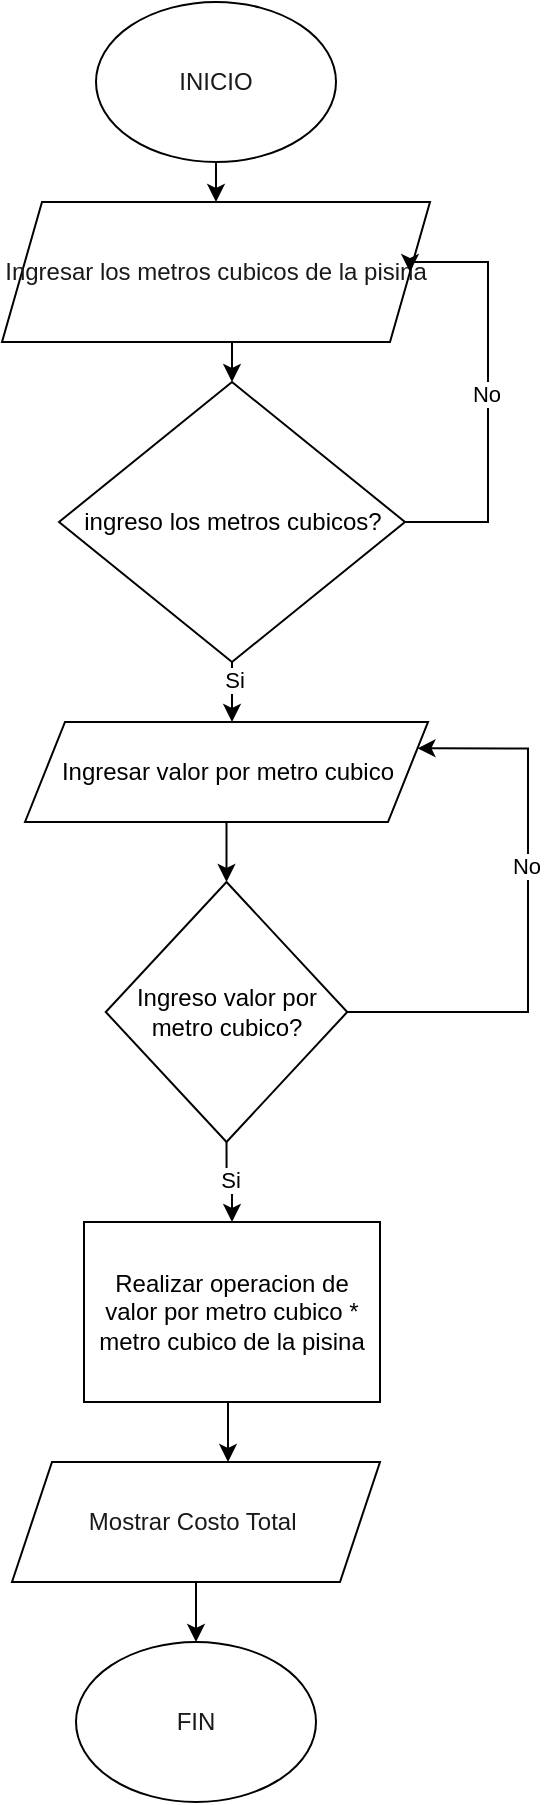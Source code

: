 <mxfile version="24.7.7">
  <diagram name="Página-1" id="mIqUGU3oBC_AaJJc5hnu">
    <mxGraphModel dx="883" dy="478" grid="1" gridSize="10" guides="1" tooltips="1" connect="1" arrows="1" fold="1" page="1" pageScale="1" pageWidth="827" pageHeight="1169" math="0" shadow="0">
      <root>
        <mxCell id="0" />
        <mxCell id="1" parent="0" />
        <mxCell id="lKmpcnNSKkCsuCaqbkay-1" style="edgeStyle=orthogonalEdgeStyle;rounded=0;orthogonalLoop=1;jettySize=auto;html=1;exitX=0.5;exitY=1;exitDx=0;exitDy=0;entryX=0.5;entryY=0;entryDx=0;entryDy=0;" parent="1" source="lKmpcnNSKkCsuCaqbkay-2" target="lKmpcnNSKkCsuCaqbkay-4" edge="1">
          <mxGeometry relative="1" as="geometry" />
        </mxCell>
        <mxCell id="lKmpcnNSKkCsuCaqbkay-2" value="&lt;span style=&quot;color: rgb(26, 26, 26); background-color: transparent;&quot;&gt;INICIO&lt;/span&gt;" style="ellipse;whiteSpace=wrap;html=1;" parent="1" vertex="1">
          <mxGeometry x="354" y="120" width="120" height="80" as="geometry" />
        </mxCell>
        <mxCell id="UTnGuk9wPcBrAkuTqRtw-2" style="edgeStyle=orthogonalEdgeStyle;rounded=0;orthogonalLoop=1;jettySize=auto;html=1;exitX=0.5;exitY=1;exitDx=0;exitDy=0;entryX=0.5;entryY=0;entryDx=0;entryDy=0;" edge="1" parent="1" source="lKmpcnNSKkCsuCaqbkay-4" target="UTnGuk9wPcBrAkuTqRtw-1">
          <mxGeometry relative="1" as="geometry" />
        </mxCell>
        <mxCell id="lKmpcnNSKkCsuCaqbkay-4" value="&lt;div&gt;&lt;font color=&quot;#1a1a1a&quot;&gt;Ingresar los metros cubicos de la pisina&lt;/font&gt;&lt;/div&gt;" style="shape=parallelogram;perimeter=parallelogramPerimeter;whiteSpace=wrap;html=1;fixedSize=1;" parent="1" vertex="1">
          <mxGeometry x="307" y="220" width="214" height="70" as="geometry" />
        </mxCell>
        <mxCell id="lKmpcnNSKkCsuCaqbkay-7" value="" style="edgeStyle=orthogonalEdgeStyle;rounded=0;orthogonalLoop=1;jettySize=auto;html=1;" parent="1" source="lKmpcnNSKkCsuCaqbkay-8" target="lKmpcnNSKkCsuCaqbkay-9" edge="1">
          <mxGeometry relative="1" as="geometry" />
        </mxCell>
        <mxCell id="lKmpcnNSKkCsuCaqbkay-8" value="&lt;font color=&quot;#1a1a1a&quot;&gt;Mostrar Costo Total&amp;nbsp;&lt;/font&gt;" style="shape=parallelogram;perimeter=parallelogramPerimeter;whiteSpace=wrap;html=1;fixedSize=1;" parent="1" vertex="1">
          <mxGeometry x="312" y="850" width="184" height="60" as="geometry" />
        </mxCell>
        <mxCell id="lKmpcnNSKkCsuCaqbkay-9" value="&lt;span style=&quot;color: rgb(26, 26, 26); background-color: transparent;&quot;&gt;FIN&lt;/span&gt;" style="ellipse;whiteSpace=wrap;html=1;" parent="1" vertex="1">
          <mxGeometry x="344" y="940" width="120" height="80" as="geometry" />
        </mxCell>
        <mxCell id="UTnGuk9wPcBrAkuTqRtw-4" style="edgeStyle=orthogonalEdgeStyle;rounded=0;orthogonalLoop=1;jettySize=auto;html=1;exitX=1;exitY=0.5;exitDx=0;exitDy=0;entryX=1;entryY=0.5;entryDx=0;entryDy=0;" edge="1" parent="1" source="UTnGuk9wPcBrAkuTqRtw-1" target="lKmpcnNSKkCsuCaqbkay-4">
          <mxGeometry relative="1" as="geometry">
            <mxPoint x="560" y="250" as="targetPoint" />
            <Array as="points">
              <mxPoint x="550" y="380" />
              <mxPoint x="550" y="250" />
            </Array>
          </mxGeometry>
        </mxCell>
        <mxCell id="UTnGuk9wPcBrAkuTqRtw-5" value="No" style="edgeLabel;html=1;align=center;verticalAlign=middle;resizable=0;points=[];" vertex="1" connectable="0" parent="UTnGuk9wPcBrAkuTqRtw-4">
          <mxGeometry x="-0.021" y="1" relative="1" as="geometry">
            <mxPoint as="offset" />
          </mxGeometry>
        </mxCell>
        <mxCell id="UTnGuk9wPcBrAkuTqRtw-6" style="edgeStyle=orthogonalEdgeStyle;rounded=0;orthogonalLoop=1;jettySize=auto;html=1;exitX=0.5;exitY=1;exitDx=0;exitDy=0;" edge="1" parent="1" source="UTnGuk9wPcBrAkuTqRtw-1">
          <mxGeometry relative="1" as="geometry">
            <mxPoint x="422" y="480" as="targetPoint" />
          </mxGeometry>
        </mxCell>
        <mxCell id="UTnGuk9wPcBrAkuTqRtw-8" value="Si" style="edgeLabel;html=1;align=center;verticalAlign=middle;resizable=0;points=[];" vertex="1" connectable="0" parent="UTnGuk9wPcBrAkuTqRtw-6">
          <mxGeometry x="-0.4" y="1" relative="1" as="geometry">
            <mxPoint as="offset" />
          </mxGeometry>
        </mxCell>
        <mxCell id="UTnGuk9wPcBrAkuTqRtw-1" value="ingreso los metros cubicos?" style="rhombus;whiteSpace=wrap;html=1;" vertex="1" parent="1">
          <mxGeometry x="335.5" y="310" width="173" height="140" as="geometry" />
        </mxCell>
        <mxCell id="UTnGuk9wPcBrAkuTqRtw-10" style="edgeStyle=orthogonalEdgeStyle;rounded=0;orthogonalLoop=1;jettySize=auto;html=1;exitX=0.5;exitY=1;exitDx=0;exitDy=0;entryX=0.5;entryY=0;entryDx=0;entryDy=0;" edge="1" parent="1" source="UTnGuk9wPcBrAkuTqRtw-7" target="UTnGuk9wPcBrAkuTqRtw-9">
          <mxGeometry relative="1" as="geometry" />
        </mxCell>
        <mxCell id="UTnGuk9wPcBrAkuTqRtw-7" value="Ingresar valor por metro cubico" style="shape=parallelogram;perimeter=parallelogramPerimeter;whiteSpace=wrap;html=1;fixedSize=1;" vertex="1" parent="1">
          <mxGeometry x="318.5" y="480" width="201.5" height="50" as="geometry" />
        </mxCell>
        <mxCell id="UTnGuk9wPcBrAkuTqRtw-11" style="edgeStyle=orthogonalEdgeStyle;rounded=0;orthogonalLoop=1;jettySize=auto;html=1;exitX=1;exitY=0.5;exitDx=0;exitDy=0;entryX=1;entryY=0.25;entryDx=0;entryDy=0;" edge="1" parent="1" source="UTnGuk9wPcBrAkuTqRtw-9" target="UTnGuk9wPcBrAkuTqRtw-7">
          <mxGeometry relative="1" as="geometry">
            <Array as="points">
              <mxPoint x="570" y="625" />
              <mxPoint x="570" y="493" />
            </Array>
          </mxGeometry>
        </mxCell>
        <mxCell id="UTnGuk9wPcBrAkuTqRtw-12" value="No" style="edgeLabel;html=1;align=center;verticalAlign=middle;resizable=0;points=[];" vertex="1" connectable="0" parent="UTnGuk9wPcBrAkuTqRtw-11">
          <mxGeometry x="0.18" y="1" relative="1" as="geometry">
            <mxPoint as="offset" />
          </mxGeometry>
        </mxCell>
        <mxCell id="UTnGuk9wPcBrAkuTqRtw-14" style="edgeStyle=orthogonalEdgeStyle;rounded=0;orthogonalLoop=1;jettySize=auto;html=1;exitX=0.5;exitY=1;exitDx=0;exitDy=0;entryX=0.5;entryY=0;entryDx=0;entryDy=0;" edge="1" parent="1" source="UTnGuk9wPcBrAkuTqRtw-9" target="UTnGuk9wPcBrAkuTqRtw-13">
          <mxGeometry relative="1" as="geometry" />
        </mxCell>
        <mxCell id="UTnGuk9wPcBrAkuTqRtw-15" value="Si" style="edgeLabel;html=1;align=center;verticalAlign=middle;resizable=0;points=[];" vertex="1" connectable="0" parent="UTnGuk9wPcBrAkuTqRtw-14">
          <mxGeometry x="0.016" y="1" relative="1" as="geometry">
            <mxPoint as="offset" />
          </mxGeometry>
        </mxCell>
        <mxCell id="UTnGuk9wPcBrAkuTqRtw-9" value="Ingreso valor por metro cubico?" style="rhombus;whiteSpace=wrap;html=1;" vertex="1" parent="1">
          <mxGeometry x="358.88" y="560" width="120.75" height="130" as="geometry" />
        </mxCell>
        <mxCell id="UTnGuk9wPcBrAkuTqRtw-13" value="Realizar operacion de valor por metro cubico * metro cubico de la pisina" style="rounded=0;whiteSpace=wrap;html=1;" vertex="1" parent="1">
          <mxGeometry x="348" y="730" width="148" height="90" as="geometry" />
        </mxCell>
        <mxCell id="UTnGuk9wPcBrAkuTqRtw-16" style="edgeStyle=orthogonalEdgeStyle;rounded=0;orthogonalLoop=1;jettySize=auto;html=1;exitX=0.5;exitY=1;exitDx=0;exitDy=0;entryX=0.587;entryY=0;entryDx=0;entryDy=0;entryPerimeter=0;" edge="1" parent="1" source="UTnGuk9wPcBrAkuTqRtw-13" target="lKmpcnNSKkCsuCaqbkay-8">
          <mxGeometry relative="1" as="geometry" />
        </mxCell>
      </root>
    </mxGraphModel>
  </diagram>
</mxfile>
